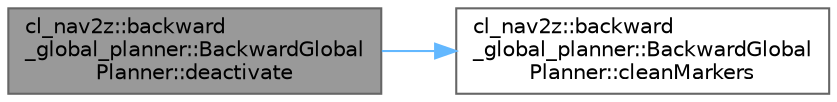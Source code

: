 digraph "cl_nav2z::backward_global_planner::BackwardGlobalPlanner::deactivate"
{
 // LATEX_PDF_SIZE
  bgcolor="transparent";
  edge [fontname=Helvetica,fontsize=10,labelfontname=Helvetica,labelfontsize=10];
  node [fontname=Helvetica,fontsize=10,shape=box,height=0.2,width=0.4];
  rankdir="LR";
  Node1 [label="cl_nav2z::backward\l_global_planner::BackwardGlobal\lPlanner::deactivate",height=0.2,width=0.4,color="gray40", fillcolor="grey60", style="filled", fontcolor="black",tooltip="Method to deactivate planner and any threads involved in execution."];
  Node1 -> Node2 [color="steelblue1",style="solid"];
  Node2 [label="cl_nav2z::backward\l_global_planner::BackwardGlobal\lPlanner::cleanMarkers",height=0.2,width=0.4,color="grey40", fillcolor="white", style="filled",URL="$classcl__nav2z_1_1backward__global__planner_1_1BackwardGlobalPlanner.html#ad78c677aa0b6a3636f61de814d53e118",tooltip=" "];
}
